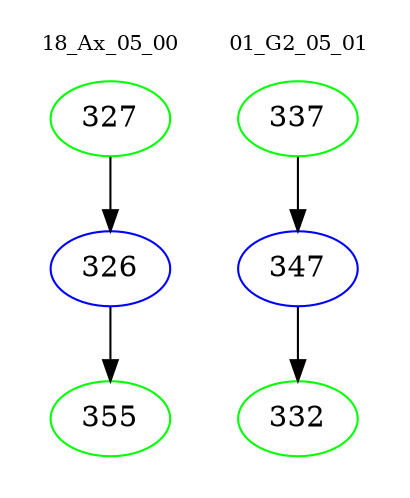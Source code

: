 digraph{
subgraph cluster_0 {
color = white
label = "18_Ax_05_00";
fontsize=10;
T0_327 [label="327", color="green"]
T0_327 -> T0_326 [color="black"]
T0_326 [label="326", color="blue"]
T0_326 -> T0_355 [color="black"]
T0_355 [label="355", color="green"]
}
subgraph cluster_1 {
color = white
label = "01_G2_05_01";
fontsize=10;
T1_337 [label="337", color="green"]
T1_337 -> T1_347 [color="black"]
T1_347 [label="347", color="blue"]
T1_347 -> T1_332 [color="black"]
T1_332 [label="332", color="green"]
}
}
